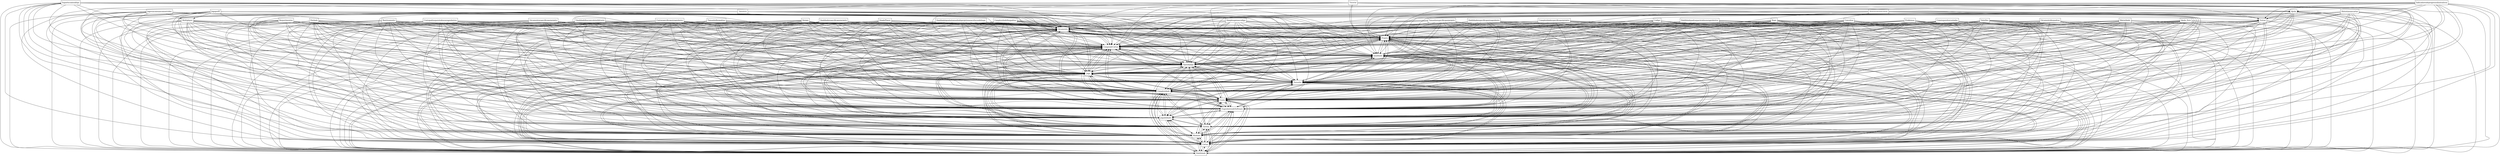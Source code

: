digraph{
graph [rankdir=TB];
node [shape=box];
edge [arrowhead=normal];
0[label="Custoespecificoporengenheiro",]
1[label="Orcamentoespecificoporprojeto",]
2[label="Complexidadeespecificaporprojeto",]
3[label="Requerimentos",]
4[label="Codigo",]
5[label="Custopadraoparatodososengenheiros",]
6[label="Qualidadeigualaotamanhodoprojetonaoaceitacaodebugs",]
7[label="Extras",]
8[label="Conceitos",]
9[label="Orcamento",]
10[label="Tamanhofixopadrao",]
11[label="Tamanhoespecificoporprojeto",]
12[label="Qualidadefixacomvalorarbitrario",]
13[label="Comrequesitosvariados",]
14[label="Orcamentofixopadrao",]
15[label="Projeto",]
16[label="Tabuleiro",]
17[label="JogoporIP",]
18[label="Valorfixo",]
19[label="Simplesapenascodigo",]
20[label="Qualidadeespecificaporprojeto",]
21[label="Habilidade",]
22[label="Ilustracoesnascartas",]
23[label="Cartas",]
24[label="Modulos",]
25[label="Tarefas",]
26[label="Complexidadefixapadrao",]
27[label="Habilidadeespecificaporengenheiro",]
28[label="Jogoviaconexaocomservidor",]
29[label="Tutorial",]
30[label="Historiasnascartas",]
31[label="Ajuda_Zero",]
32[label="Suportecomtooltips",]
33[label="Jogabilidade",]
34[label="EngenheirosdeSoftware",]
35[label="Habilidadepadraoparatodososengenheiros",]
36[label="Custo",]
37[label="Rastreamento",]
38[label="Complexidade",]
39[label="Tamanho",]
40[label="Indicadoresdeprogressoilustrativos",]
41[label="SinglePlayer",]
42[label="Problemas",]
43[label="Ajuda",]
44[label="Design",]
45[label="Jogo",]
46[label="TiposdeJogo",]
47[label="Qualidade",]
48[label="Maturidade",]
49[label="Pordado",]
50[label="Multiplayer",]
51[label="Bugs",]
52[label="CompradeCartas",]
0->9[label="",]
0->15[label="",]
0->21[label="",]
0->23[label="",]
0->24[label="",]
0->25[label="",]
0->33[label="",]
0->34[label="",]
0->36[label="",]
0->38[label="",]
0->39[label="",]
0->45[label="",]
0->46[label="",]
0->47[label="",]
0->52[label="",]
1->9[label="",]
1->15[label="",]
1->21[label="",]
1->23[label="",]
1->24[label="",]
1->25[label="",]
1->33[label="",]
1->34[label="",]
1->36[label="",]
1->38[label="",]
1->39[label="",]
1->45[label="",]
1->46[label="",]
1->47[label="",]
1->52[label="",]
2->9[label="",]
2->15[label="",]
2->21[label="",]
2->23[label="",]
2->24[label="",]
2->25[label="",]
2->33[label="",]
2->34[label="",]
2->36[label="",]
2->38[label="",]
2->39[label="",]
2->45[label="",]
2->46[label="",]
2->47[label="",]
2->52[label="",]
3->9[label="",]
3->15[label="",]
3->21[label="",]
3->23[label="",]
3->24[label="",]
3->25[label="",]
3->33[label="",]
3->34[label="",]
3->36[label="",]
3->38[label="",]
3->39[label="",]
3->45[label="",]
3->46[label="",]
3->47[label="",]
3->52[label="",]
4->9[label="",]
4->15[label="",]
4->21[label="",]
4->23[label="",]
4->24[label="",]
4->25[label="",]
4->33[label="",]
4->34[label="",]
4->36[label="",]
4->38[label="",]
4->39[label="",]
4->45[label="",]
4->46[label="",]
4->47[label="",]
4->52[label="",]
5->9[label="",]
5->15[label="",]
5->21[label="",]
5->23[label="",]
5->24[label="",]
5->25[label="",]
5->33[label="",]
5->34[label="",]
5->36[label="",]
5->38[label="",]
5->39[label="",]
5->45[label="",]
5->46[label="",]
5->47[label="",]
5->52[label="",]
6->9[label="",]
6->15[label="",]
6->21[label="",]
6->23[label="",]
6->24[label="",]
6->25[label="",]
6->33[label="",]
6->34[label="",]
6->36[label="",]
6->38[label="",]
6->39[label="",]
6->45[label="",]
6->46[label="",]
6->47[label="",]
6->52[label="",]
7->9[label="",]
7->15[label="",]
7->21[label="",]
7->23[label="",]
7->24[label="",]
7->25[label="",]
7->33[label="",]
7->34[label="",]
7->36[label="",]
7->38[label="",]
7->39[label="",]
7->45[label="",]
7->46[label="",]
7->47[label="",]
7->52[label="",]
8->9[label="",]
8->15[label="",]
8->21[label="",]
8->23[label="",]
8->24[label="",]
8->25[label="",]
8->33[label="",]
8->34[label="",]
8->36[label="",]
8->38[label="",]
8->39[label="",]
8->45[label="",]
8->46[label="",]
8->47[label="",]
8->52[label="",]
9->15[label="",]
9->21[label="",]
9->23[label="",]
9->24[label="",]
9->25[label="",]
9->33[label="",]
9->34[label="",]
9->36[label="",]
9->38[label="",]
9->39[label="",]
9->45[label="",]
9->46[label="",]
9->47[label="",]
9->52[label="",]
10->9[label="",]
10->15[label="",]
10->21[label="",]
10->23[label="",]
10->24[label="",]
10->25[label="",]
10->33[label="",]
10->34[label="",]
10->36[label="",]
10->38[label="",]
10->39[label="",]
10->45[label="",]
10->46[label="",]
10->47[label="",]
10->52[label="",]
11->9[label="",]
11->15[label="",]
11->21[label="",]
11->23[label="",]
11->24[label="",]
11->25[label="",]
11->33[label="",]
11->34[label="",]
11->36[label="",]
11->38[label="",]
11->39[label="",]
11->45[label="",]
11->46[label="",]
11->47[label="",]
11->52[label="",]
12->9[label="",]
12->15[label="",]
12->21[label="",]
12->23[label="",]
12->24[label="",]
12->25[label="",]
12->33[label="",]
12->34[label="",]
12->36[label="",]
12->38[label="",]
12->39[label="",]
12->45[label="",]
12->46[label="",]
12->47[label="",]
12->52[label="",]
13->9[label="",]
13->15[label="",]
13->21[label="",]
13->23[label="",]
13->24[label="",]
13->25[label="",]
13->33[label="",]
13->34[label="",]
13->36[label="",]
13->38[label="",]
13->39[label="",]
13->45[label="",]
13->46[label="",]
13->47[label="",]
13->52[label="",]
14->9[label="",]
14->15[label="",]
14->21[label="",]
14->23[label="",]
14->24[label="",]
14->25[label="",]
14->33[label="",]
14->34[label="",]
14->36[label="",]
14->38[label="",]
14->39[label="",]
14->45[label="",]
14->46[label="",]
14->47[label="",]
14->52[label="",]
15->9[label="",]
15->21[label="",]
15->23[label="",]
15->24[label="",]
15->25[label="",]
15->33[label="",]
15->34[label="",]
15->36[label="",]
15->38[label="",]
15->39[label="",]
15->45[label="",]
15->46[label="",]
15->47[label="",]
15->52[label="",]
16->7[label="",]
16->9[label="",]
16->15[label="",]
16->21[label="",]
16->23[label="",]
16->24[label="",]
16->25[label="",]
16->33[label="",]
16->34[label="",]
16->36[label="",]
16->38[label="",]
16->39[label="",]
16->45[label="",]
16->46[label="",]
16->47[label="",]
16->52[label="",]
17->9[label="",]
17->15[label="",]
17->21[label="",]
17->23[label="",]
17->24[label="",]
17->25[label="",]
17->33[label="",]
17->34[label="",]
17->36[label="",]
17->38[label="",]
17->39[label="",]
17->45[label="",]
17->46[label="",]
17->47[label="",]
17->50[label="",]
17->52[label="",]
18->9[label="",]
18->15[label="",]
18->21[label="",]
18->23[label="",]
18->24[label="",]
18->25[label="",]
18->33[label="",]
18->34[label="",]
18->36[label="",]
18->38[label="",]
18->39[label="",]
18->45[label="",]
18->46[label="",]
18->47[label="",]
18->52[label="",]
19->9[label="",]
19->15[label="",]
19->21[label="",]
19->23[label="",]
19->24[label="",]
19->25[label="",]
19->33[label="",]
19->34[label="",]
19->36[label="",]
19->38[label="",]
19->39[label="",]
19->45[label="",]
19->46[label="",]
19->47[label="",]
19->52[label="",]
20->9[label="",]
20->15[label="",]
20->21[label="",]
20->23[label="",]
20->24[label="",]
20->25[label="",]
20->33[label="",]
20->34[label="",]
20->36[label="",]
20->38[label="",]
20->39[label="",]
20->45[label="",]
20->46[label="",]
20->47[label="",]
20->52[label="",]
21->9[label="",]
21->15[label="",]
21->23[label="",]
21->24[label="",]
21->25[label="",]
21->33[label="",]
21->34[label="",]
21->36[label="",]
21->38[label="",]
21->39[label="",]
21->45[label="",]
21->46[label="",]
21->47[label="",]
21->52[label="",]
22->7[label="",]
22->9[label="",]
22->15[label="",]
22->21[label="",]
22->23[label="",]
22->24[label="",]
22->25[label="",]
22->33[label="",]
22->34[label="",]
22->36[label="",]
22->38[label="",]
22->39[label="",]
22->45[label="",]
22->46[label="",]
22->47[label="",]
22->52[label="",]
23->9[label="",]
23->15[label="",]
23->21[label="",]
23->24[label="",]
23->25[label="",]
23->33[label="",]
23->34[label="",]
23->36[label="",]
23->38[label="",]
23->39[label="",]
23->45[label="",]
23->46[label="",]
23->47[label="",]
23->52[label="",]
24->9[label="",]
24->15[label="",]
24->21[label="",]
24->23[label="",]
24->25[label="",]
24->33[label="",]
24->34[label="",]
24->36[label="",]
24->38[label="",]
24->39[label="",]
24->45[label="",]
24->46[label="",]
24->47[label="",]
24->52[label="",]
25->9[label="",]
25->15[label="",]
25->21[label="",]
25->23[label="",]
25->24[label="",]
25->33[label="",]
25->34[label="",]
25->36[label="",]
25->38[label="",]
25->39[label="",]
25->45[label="",]
25->46[label="",]
25->47[label="",]
25->52[label="",]
26->9[label="",]
26->15[label="",]
26->21[label="",]
26->23[label="",]
26->24[label="",]
26->25[label="",]
26->33[label="",]
26->34[label="",]
26->36[label="",]
26->38[label="",]
26->39[label="",]
26->45[label="",]
26->46[label="",]
26->47[label="",]
26->52[label="",]
27->9[label="",]
27->15[label="",]
27->21[label="",]
27->23[label="",]
27->24[label="",]
27->25[label="",]
27->33[label="",]
27->34[label="",]
27->36[label="",]
27->38[label="",]
27->39[label="",]
27->45[label="",]
27->46[label="",]
27->47[label="",]
27->52[label="",]
28->9[label="",]
28->15[label="",]
28->21[label="",]
28->23[label="",]
28->24[label="",]
28->25[label="",]
28->33[label="",]
28->34[label="",]
28->36[label="",]
28->38[label="",]
28->39[label="",]
28->45[label="",]
28->46[label="",]
28->47[label="",]
28->50[label="",]
28->52[label="",]
29->7[label="",]
29->9[label="",]
29->15[label="",]
29->21[label="",]
29->23[label="",]
29->24[label="",]
29->25[label="",]
29->33[label="",]
29->34[label="",]
29->36[label="",]
29->38[label="",]
29->39[label="",]
29->43[label="",]
29->45[label="",]
29->46[label="",]
29->47[label="",]
29->52[label="",]
30->7[label="",]
30->9[label="",]
30->15[label="",]
30->21[label="",]
30->23[label="",]
30->24[label="",]
30->25[label="",]
30->33[label="",]
30->34[label="",]
30->36[label="",]
30->38[label="",]
30->39[label="",]
30->45[label="",]
30->46[label="",]
30->47[label="",]
30->52[label="",]
31->9[label="",]
31->15[label="",]
31->21[label="",]
31->23[label="",]
31->24[label="",]
31->25[label="",]
31->33[label="",]
31->34[label="",]
31->36[label="",]
31->38[label="",]
31->39[label="",]
31->45[label="",]
31->46[label="",]
31->47[label="",]
31->52[label="",]
32->7[label="",]
32->9[label="",]
32->15[label="",]
32->21[label="",]
32->23[label="",]
32->24[label="",]
32->25[label="",]
32->33[label="",]
32->34[label="",]
32->36[label="",]
32->38[label="",]
32->39[label="",]
32->43[label="",]
32->45[label="",]
32->46[label="",]
32->47[label="",]
32->52[label="",]
33->9[label="",]
33->15[label="",]
33->21[label="",]
33->23[label="",]
33->24[label="",]
33->25[label="",]
33->34[label="",]
33->36[label="",]
33->38[label="",]
33->39[label="",]
33->45[label="",]
33->46[label="",]
33->47[label="",]
33->52[label="",]
34->9[label="",]
34->15[label="",]
34->21[label="",]
34->23[label="",]
34->24[label="",]
34->25[label="",]
34->33[label="",]
34->36[label="",]
34->38[label="",]
34->39[label="",]
34->45[label="",]
34->46[label="",]
34->47[label="",]
34->52[label="",]
35->9[label="",]
35->15[label="",]
35->21[label="",]
35->23[label="",]
35->24[label="",]
35->25[label="",]
35->33[label="",]
35->34[label="",]
35->36[label="",]
35->38[label="",]
35->39[label="",]
35->45[label="",]
35->46[label="",]
35->47[label="",]
35->52[label="",]
36->9[label="",]
36->15[label="",]
36->21[label="",]
36->23[label="",]
36->24[label="",]
36->25[label="",]
36->33[label="",]
36->34[label="",]
36->38[label="",]
36->39[label="",]
36->45[label="",]
36->46[label="",]
36->47[label="",]
36->52[label="",]
37->9[label="",]
37->15[label="",]
37->21[label="",]
37->23[label="",]
37->24[label="",]
37->25[label="",]
37->33[label="",]
37->34[label="",]
37->36[label="",]
37->38[label="",]
37->39[label="",]
37->45[label="",]
37->46[label="",]
37->47[label="",]
37->52[label="",]
38->9[label="",]
38->15[label="",]
38->21[label="",]
38->23[label="",]
38->24[label="",]
38->25[label="",]
38->33[label="",]
38->34[label="",]
38->36[label="",]
38->39[label="",]
38->45[label="",]
38->46[label="",]
38->47[label="",]
38->52[label="",]
39->9[label="",]
39->15[label="",]
39->21[label="",]
39->23[label="",]
39->24[label="",]
39->25[label="",]
39->33[label="",]
39->34[label="",]
39->36[label="",]
39->38[label="",]
39->45[label="",]
39->46[label="",]
39->47[label="",]
39->52[label="",]
40->7[label="",]
40->9[label="",]
40->15[label="",]
40->21[label="",]
40->23[label="",]
40->24[label="",]
40->25[label="",]
40->33[label="",]
40->34[label="",]
40->36[label="",]
40->38[label="",]
40->39[label="",]
40->43[label="",]
40->45[label="",]
40->46[label="",]
40->47[label="",]
40->52[label="",]
41->9[label="",]
41->15[label="",]
41->21[label="",]
41->23[label="",]
41->24[label="",]
41->25[label="",]
41->33[label="",]
41->34[label="",]
41->36[label="",]
41->38[label="",]
41->39[label="",]
41->45[label="",]
41->46[label="",]
41->47[label="",]
41->52[label="",]
42->9[label="",]
42->15[label="",]
42->21[label="",]
42->23[label="",]
42->24[label="",]
42->25[label="",]
42->33[label="",]
42->34[label="",]
42->36[label="",]
42->38[label="",]
42->39[label="",]
42->45[label="",]
42->46[label="",]
42->47[label="",]
42->52[label="",]
43->7[label="",]
43->9[label="",]
43->15[label="",]
43->21[label="",]
43->23[label="",]
43->24[label="",]
43->25[label="",]
43->33[label="",]
43->34[label="",]
43->36[label="",]
43->38[label="",]
43->39[label="",]
43->45[label="",]
43->46[label="",]
43->47[label="",]
43->52[label="",]
44->9[label="",]
44->15[label="",]
44->21[label="",]
44->23[label="",]
44->24[label="",]
44->25[label="",]
44->33[label="",]
44->34[label="",]
44->36[label="",]
44->38[label="",]
44->39[label="",]
44->45[label="",]
44->46[label="",]
44->47[label="",]
44->52[label="",]
45->9[label="",]
45->15[label="",]
45->21[label="",]
45->23[label="",]
45->24[label="",]
45->25[label="",]
45->33[label="",]
45->34[label="",]
45->36[label="",]
45->38[label="",]
45->39[label="",]
45->46[label="",]
45->47[label="",]
45->52[label="",]
46->9[label="",]
46->15[label="",]
46->21[label="",]
46->23[label="",]
46->24[label="",]
46->25[label="",]
46->33[label="",]
46->34[label="",]
46->36[label="",]
46->38[label="",]
46->39[label="",]
46->45[label="",]
46->47[label="",]
46->52[label="",]
47->9[label="",]
47->15[label="",]
47->21[label="",]
47->23[label="",]
47->24[label="",]
47->25[label="",]
47->33[label="",]
47->34[label="",]
47->36[label="",]
47->38[label="",]
47->39[label="",]
47->45[label="",]
47->46[label="",]
47->52[label="",]
48->9[label="",]
48->15[label="",]
48->21[label="",]
48->23[label="",]
48->24[label="",]
48->25[label="",]
48->33[label="",]
48->34[label="",]
48->36[label="",]
48->38[label="",]
48->39[label="",]
48->45[label="",]
48->46[label="",]
48->47[label="",]
48->52[label="",]
49->9[label="",]
49->15[label="",]
49->21[label="",]
49->23[label="",]
49->24[label="",]
49->25[label="",]
49->33[label="",]
49->34[label="",]
49->36[label="",]
49->38[label="",]
49->39[label="",]
49->45[label="",]
49->46[label="",]
49->47[label="",]
49->52[label="",]
50->9[label="",]
50->15[label="",]
50->21[label="",]
50->23[label="",]
50->24[label="",]
50->25[label="",]
50->33[label="",]
50->34[label="",]
50->36[label="",]
50->38[label="",]
50->39[label="",]
50->45[label="",]
50->46[label="",]
50->47[label="",]
50->52[label="",]
51->9[label="",]
51->15[label="",]
51->21[label="",]
51->23[label="",]
51->24[label="",]
51->25[label="",]
51->33[label="",]
51->34[label="",]
51->36[label="",]
51->38[label="",]
51->39[label="",]
51->45[label="",]
51->46[label="",]
51->47[label="",]
51->52[label="",]
52->9[label="",]
52->15[label="",]
52->21[label="",]
52->23[label="",]
52->24[label="",]
52->25[label="",]
52->33[label="",]
52->34[label="",]
52->36[label="",]
52->38[label="",]
52->39[label="",]
52->45[label="",]
52->46[label="",]
52->47[label="",]
}
